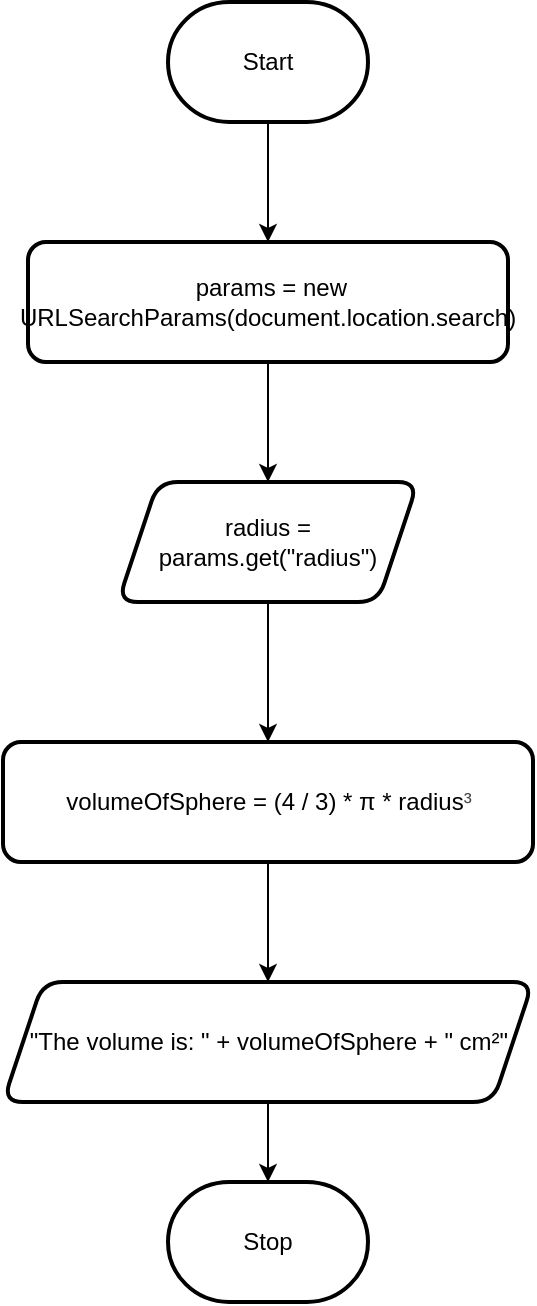 <mxfile>
    <diagram id="HIP3nbAZw_EuaXWnEj3U" name="Page-1">
        <mxGraphModel dx="1086" dy="692" grid="1" gridSize="10" guides="1" tooltips="1" connect="1" arrows="1" fold="1" page="1" pageScale="1" pageWidth="850" pageHeight="1100" math="0" shadow="0">
            <root>
                <mxCell id="0"/>
                <mxCell id="1" parent="0"/>
                <mxCell id="5" value="" style="edgeStyle=orthogonalEdgeStyle;shape=connector;rounded=0;html=1;strokeColor=default;align=center;verticalAlign=middle;fontFamily=Helvetica;fontSize=11;fontColor=default;labelBackgroundColor=default;endArrow=classic;" parent="1" source="2" target="4" edge="1">
                    <mxGeometry relative="1" as="geometry"/>
                </mxCell>
                <mxCell id="2" value="Start" style="strokeWidth=2;html=1;shape=mxgraph.flowchart.terminator;whiteSpace=wrap;" parent="1" vertex="1">
                    <mxGeometry x="340" y="30" width="100" height="60" as="geometry"/>
                </mxCell>
                <mxCell id="3" value="Stop" style="strokeWidth=2;html=1;shape=mxgraph.flowchart.terminator;whiteSpace=wrap;" parent="1" vertex="1">
                    <mxGeometry x="340" y="620" width="100" height="60" as="geometry"/>
                </mxCell>
                <mxCell id="7" value="" style="edgeStyle=orthogonalEdgeStyle;shape=connector;rounded=0;html=1;strokeColor=default;align=center;verticalAlign=middle;fontFamily=Helvetica;fontSize=11;fontColor=default;labelBackgroundColor=default;endArrow=classic;" parent="1" source="4" target="6" edge="1">
                    <mxGeometry relative="1" as="geometry"/>
                </mxCell>
                <UserObject label="&amp;nbsp;params = new URLSearchParams(document.location.search)" id="4">
                    <mxCell style="rounded=1;whiteSpace=wrap;html=1;strokeWidth=2;" parent="1" vertex="1">
                        <mxGeometry x="270" y="150" width="240" height="60" as="geometry"/>
                    </mxCell>
                </UserObject>
                <mxCell id="9" value="" style="edgeStyle=orthogonalEdgeStyle;shape=connector;rounded=0;html=1;strokeColor=default;align=center;verticalAlign=middle;fontFamily=Helvetica;fontSize=11;fontColor=default;labelBackgroundColor=default;endArrow=classic;" parent="1" source="6" target="8" edge="1">
                    <mxGeometry relative="1" as="geometry"/>
                </mxCell>
                <UserObject label="radius = params.get(&quot;radius&quot;)" id="6">
                    <mxCell style="shape=parallelogram;perimeter=parallelogramPerimeter;whiteSpace=wrap;html=1;fixedSize=1;rounded=1;strokeWidth=2;" parent="1" vertex="1">
                        <mxGeometry x="315" y="270" width="150" height="60" as="geometry"/>
                    </mxCell>
                </UserObject>
                <mxCell id="17" value="" style="edgeStyle=orthogonalEdgeStyle;shape=connector;rounded=0;html=1;strokeColor=default;align=center;verticalAlign=middle;fontFamily=Helvetica;fontSize=11;fontColor=default;labelBackgroundColor=default;endArrow=classic;" edge="1" parent="1" source="8" target="16">
                    <mxGeometry relative="1" as="geometry"/>
                </mxCell>
                <mxCell id="8" value="&lt;font style=&quot;font-size: 12px;&quot;&gt;volumeOfSphere = (4 / 3) * π * radius&lt;span style=&quot;color: rgb(71, 71, 71); font-family: &amp;quot;Google Sans&amp;quot;, Arial, sans-serif; text-align: start; background-color: rgb(255, 255, 255);&quot;&gt;³&lt;/span&gt;&lt;/font&gt;" style="rounded=1;whiteSpace=wrap;html=1;strokeWidth=2;" parent="1" vertex="1">
                    <mxGeometry x="257.5" y="400" width="265" height="60" as="geometry"/>
                </mxCell>
                <mxCell id="18" value="" style="edgeStyle=orthogonalEdgeStyle;shape=connector;rounded=0;html=1;strokeColor=default;align=center;verticalAlign=middle;fontFamily=Helvetica;fontSize=11;fontColor=default;labelBackgroundColor=default;endArrow=classic;" edge="1" parent="1" source="16" target="3">
                    <mxGeometry relative="1" as="geometry"/>
                </mxCell>
                <UserObject label="&quot;The volume is: &quot; + volumeOfSphere + &quot; cm²&quot;" id="16">
                    <mxCell style="shape=parallelogram;perimeter=parallelogramPerimeter;whiteSpace=wrap;html=1;fixedSize=1;rounded=1;strokeWidth=2;" vertex="1" parent="1">
                        <mxGeometry x="257.5" y="520" width="265" height="60" as="geometry"/>
                    </mxCell>
                </UserObject>
            </root>
        </mxGraphModel>
    </diagram>
</mxfile>